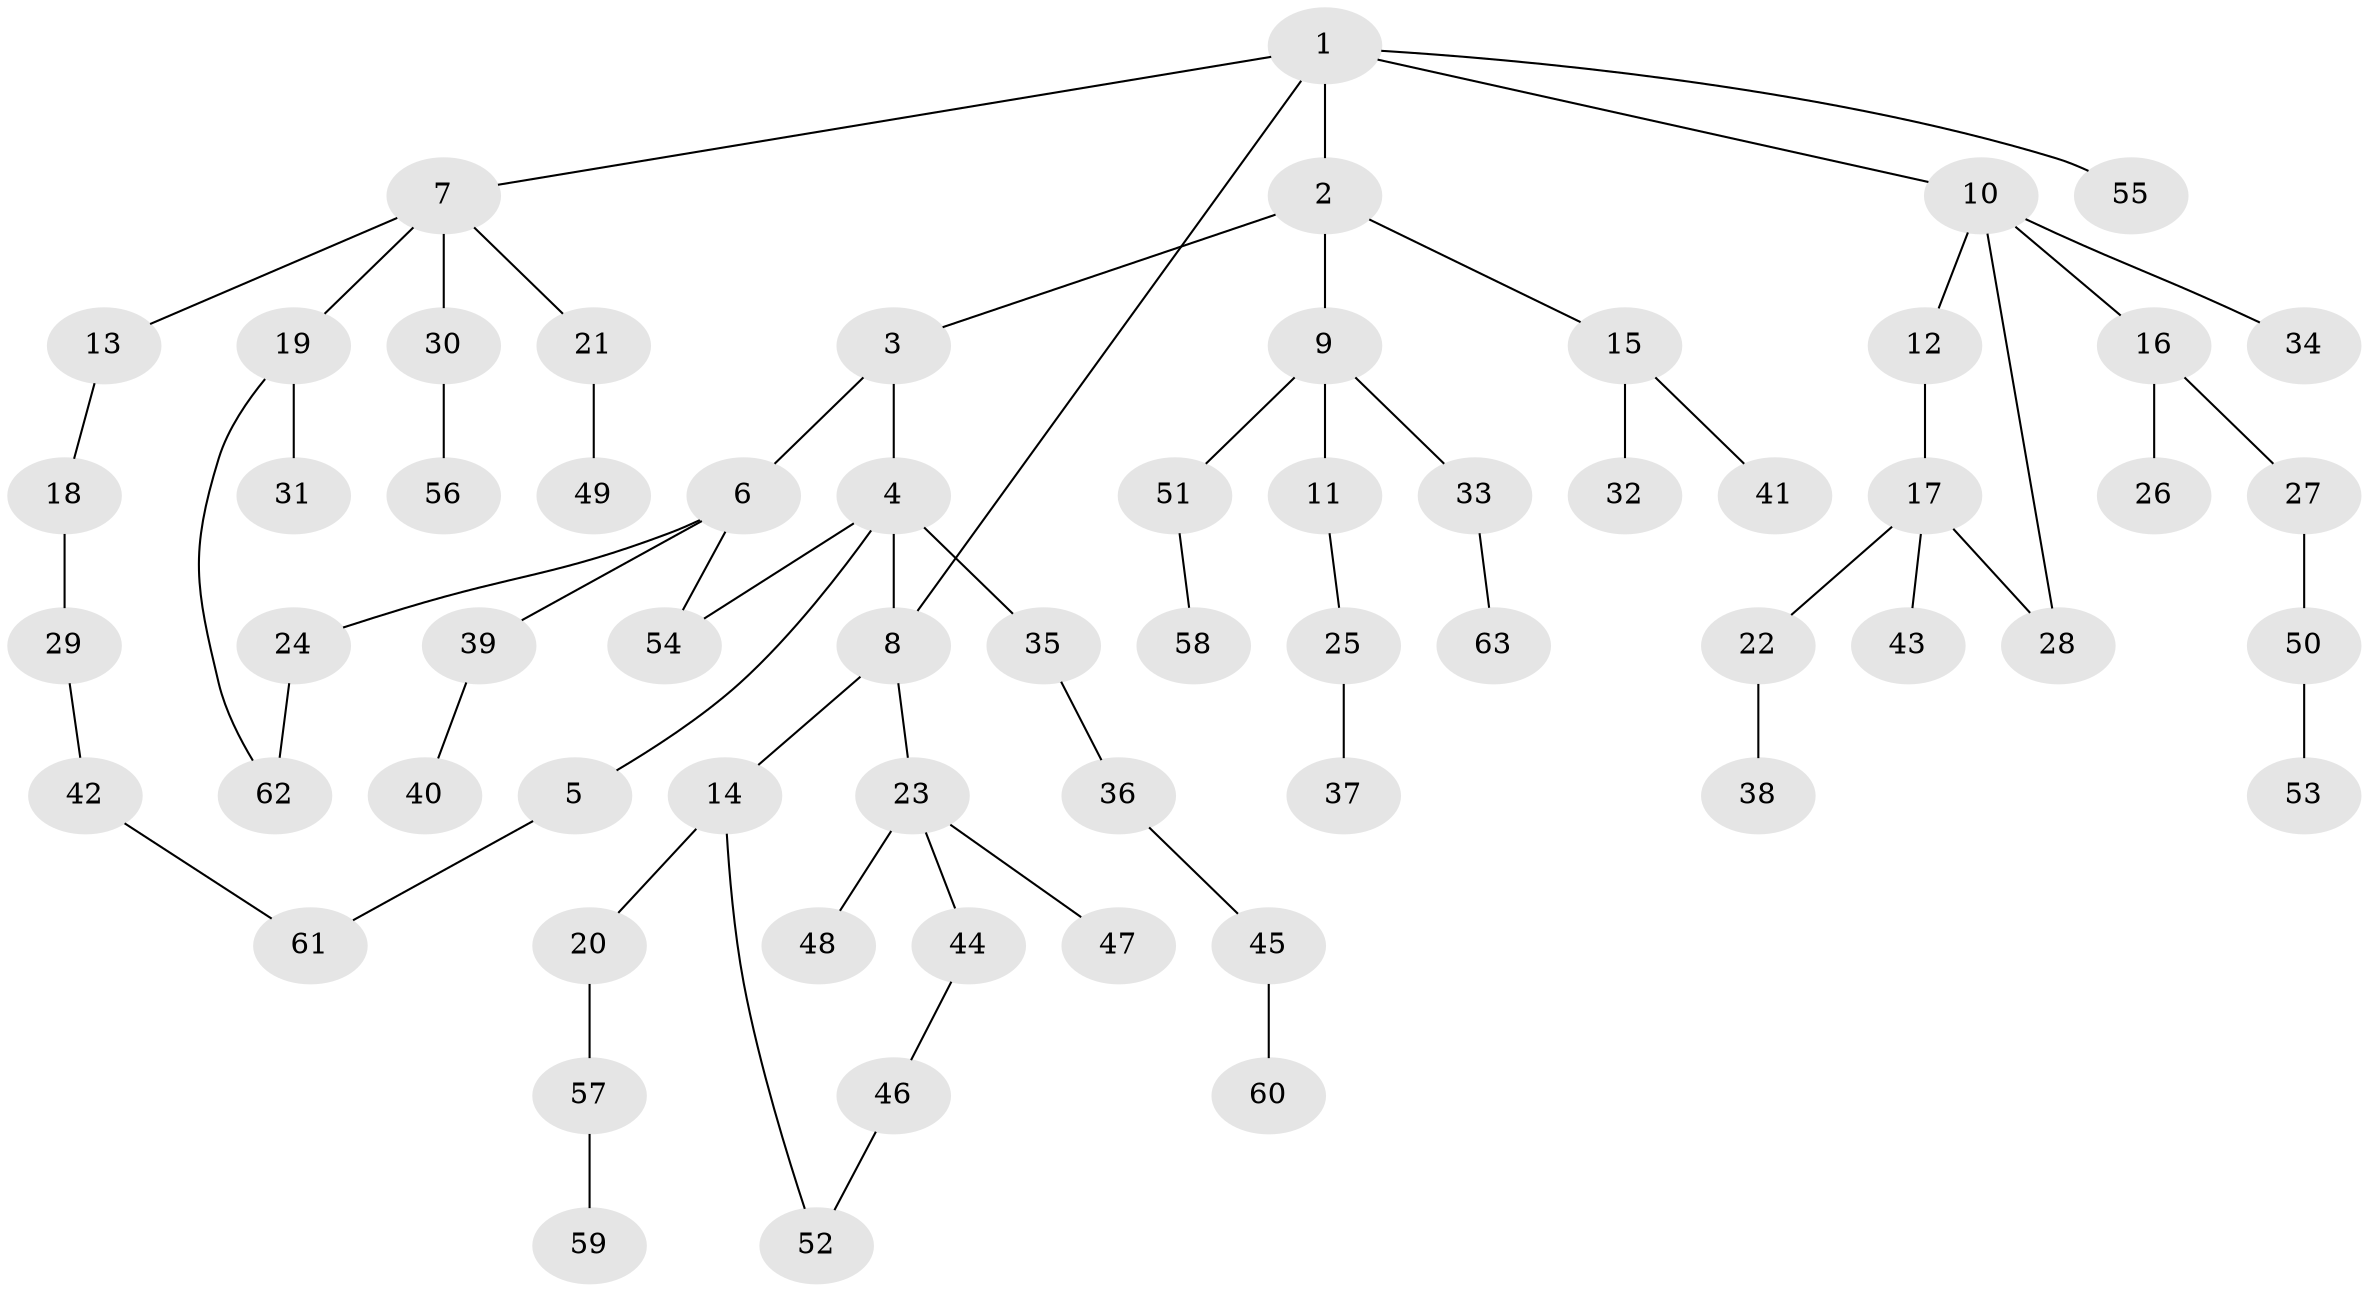 // Generated by graph-tools (version 1.1) at 2025/10/02/27/25 16:10:55]
// undirected, 63 vertices, 68 edges
graph export_dot {
graph [start="1"]
  node [color=gray90,style=filled];
  1;
  2;
  3;
  4;
  5;
  6;
  7;
  8;
  9;
  10;
  11;
  12;
  13;
  14;
  15;
  16;
  17;
  18;
  19;
  20;
  21;
  22;
  23;
  24;
  25;
  26;
  27;
  28;
  29;
  30;
  31;
  32;
  33;
  34;
  35;
  36;
  37;
  38;
  39;
  40;
  41;
  42;
  43;
  44;
  45;
  46;
  47;
  48;
  49;
  50;
  51;
  52;
  53;
  54;
  55;
  56;
  57;
  58;
  59;
  60;
  61;
  62;
  63;
  1 -- 2;
  1 -- 7;
  1 -- 10;
  1 -- 55;
  1 -- 8;
  2 -- 3;
  2 -- 9;
  2 -- 15;
  3 -- 4;
  3 -- 6;
  4 -- 5;
  4 -- 8;
  4 -- 35;
  4 -- 54;
  5 -- 61;
  6 -- 24;
  6 -- 39;
  6 -- 54;
  7 -- 13;
  7 -- 19;
  7 -- 21;
  7 -- 30;
  8 -- 14;
  8 -- 23;
  9 -- 11;
  9 -- 33;
  9 -- 51;
  10 -- 12;
  10 -- 16;
  10 -- 34;
  10 -- 28;
  11 -- 25;
  12 -- 17;
  13 -- 18;
  14 -- 20;
  14 -- 52;
  15 -- 32;
  15 -- 41;
  16 -- 26;
  16 -- 27;
  17 -- 22;
  17 -- 28;
  17 -- 43;
  18 -- 29;
  19 -- 31;
  19 -- 62;
  20 -- 57;
  21 -- 49;
  22 -- 38;
  23 -- 44;
  23 -- 47;
  23 -- 48;
  24 -- 62;
  25 -- 37;
  27 -- 50;
  29 -- 42;
  30 -- 56;
  33 -- 63;
  35 -- 36;
  36 -- 45;
  39 -- 40;
  42 -- 61;
  44 -- 46;
  45 -- 60;
  46 -- 52;
  50 -- 53;
  51 -- 58;
  57 -- 59;
}
